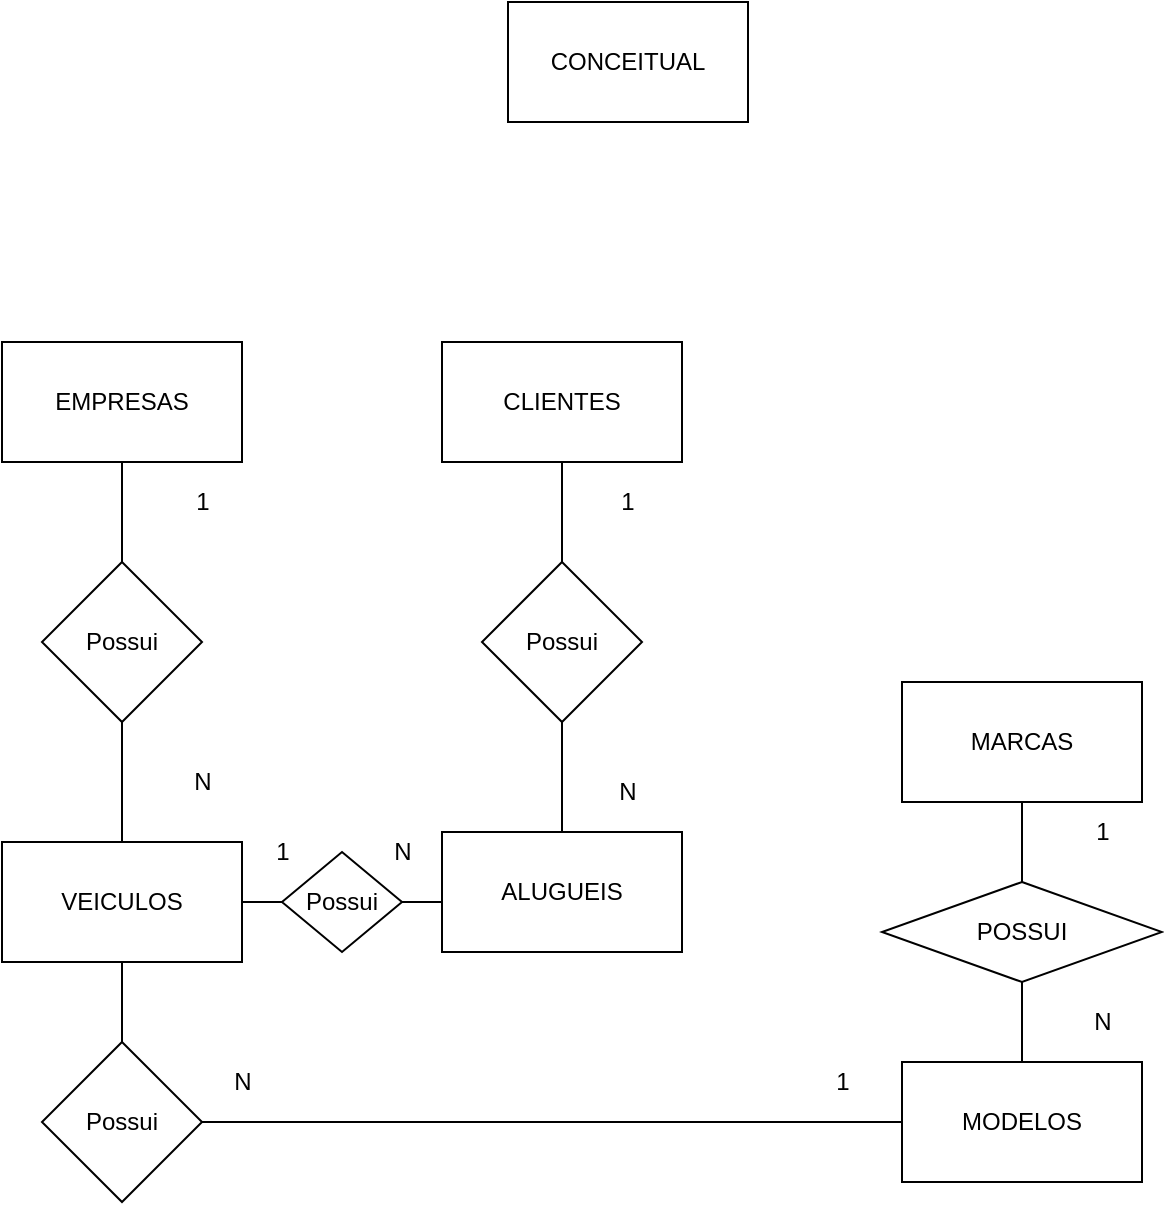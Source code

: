 <mxfile version="12.5.8" type="device"><diagram id="VU9nc5NVnCDGsmnsViU3" name="Page-1"><mxGraphModel dx="1038" dy="499" grid="1" gridSize="10" guides="1" tooltips="1" connect="1" arrows="1" fold="1" page="1" pageScale="1" pageWidth="827" pageHeight="1169" math="0" shadow="0"><root><mxCell id="0"/><mxCell id="1" parent="0"/><mxCell id="EENw3jIND6WXUVb7UTUx-1" value="EMPRESAS" style="rounded=0;whiteSpace=wrap;html=1;" parent="1" vertex="1"><mxGeometry x="100" y="230" width="120" height="60" as="geometry"/></mxCell><mxCell id="EENw3jIND6WXUVb7UTUx-4" value="" style="edgeStyle=orthogonalEdgeStyle;rounded=0;orthogonalLoop=1;jettySize=auto;html=1;strokeColor=#000000;endArrow=none;endFill=0;" parent="1" source="EENw3jIND6WXUVb7UTUx-5" target="EENw3jIND6WXUVb7UTUx-13" edge="1"><mxGeometry relative="1" as="geometry"/></mxCell><mxCell id="EENw3jIND6WXUVb7UTUx-58" style="edgeStyle=orthogonalEdgeStyle;rounded=0;orthogonalLoop=1;jettySize=auto;html=1;exitX=1;exitY=0.5;exitDx=0;exitDy=0;endArrow=none;endFill=0;" parent="1" source="EENw3jIND6WXUVb7UTUx-5" target="EENw3jIND6WXUVb7UTUx-53" edge="1"><mxGeometry relative="1" as="geometry"/></mxCell><mxCell id="EENw3jIND6WXUVb7UTUx-5" value="VEICULOS" style="rounded=0;whiteSpace=wrap;html=1;" parent="1" vertex="1"><mxGeometry x="100" y="480" width="120" height="60" as="geometry"/></mxCell><mxCell id="EENw3jIND6WXUVb7UTUx-6" value="" style="edgeStyle=orthogonalEdgeStyle;orthogonalLoop=1;jettySize=auto;html=1;strokeColor=#000000;rounded=0;endArrow=none;endFill=0;" parent="1" source="EENw3jIND6WXUVb7UTUx-8" target="EENw3jIND6WXUVb7UTUx-1" edge="1"><mxGeometry relative="1" as="geometry"/></mxCell><mxCell id="EENw3jIND6WXUVb7UTUx-7" value="" style="edgeStyle=orthogonalEdgeStyle;rounded=0;orthogonalLoop=1;jettySize=auto;html=1;endArrow=none;endFill=0;" parent="1" source="EENw3jIND6WXUVb7UTUx-8" target="EENw3jIND6WXUVb7UTUx-5" edge="1"><mxGeometry relative="1" as="geometry"/></mxCell><mxCell id="EENw3jIND6WXUVb7UTUx-8" value="Possui" style="rhombus;whiteSpace=wrap;html=1;" parent="1" vertex="1"><mxGeometry x="120" y="340" width="80" height="80" as="geometry"/></mxCell><mxCell id="EENw3jIND6WXUVb7UTUx-9" value="N" style="text;html=1;align=center;verticalAlign=middle;resizable=0;points=[];autosize=1;" parent="1" vertex="1"><mxGeometry x="190" y="440" width="20" height="20" as="geometry"/></mxCell><mxCell id="EENw3jIND6WXUVb7UTUx-10" value="1" style="text;html=1;align=center;verticalAlign=middle;resizable=0;points=[];autosize=1;" parent="1" vertex="1"><mxGeometry x="190" y="300" width="20" height="20" as="geometry"/></mxCell><mxCell id="EENw3jIND6WXUVb7UTUx-11" value="MODELOS" style="rounded=0;whiteSpace=wrap;html=1;" parent="1" vertex="1"><mxGeometry x="550" y="590" width="120" height="60" as="geometry"/></mxCell><mxCell id="EENw3jIND6WXUVb7UTUx-12" value="" style="rounded=0;orthogonalLoop=1;jettySize=auto;html=1;shadow=0;comic=0;jumpSize=6;endArrow=none;endFill=0;edgeStyle=orthogonalEdgeStyle;" parent="1" source="EENw3jIND6WXUVb7UTUx-13" target="EENw3jIND6WXUVb7UTUx-11" edge="1"><mxGeometry relative="1" as="geometry"/></mxCell><mxCell id="EENw3jIND6WXUVb7UTUx-13" value="Possui" style="rhombus;whiteSpace=wrap;html=1;" parent="1" vertex="1"><mxGeometry x="120" y="580" width="80" height="80" as="geometry"/></mxCell><mxCell id="EENw3jIND6WXUVb7UTUx-14" value="N" style="text;html=1;align=center;verticalAlign=middle;resizable=0;points=[];autosize=1;" parent="1" vertex="1"><mxGeometry x="210" y="590" width="20" height="20" as="geometry"/></mxCell><mxCell id="EENw3jIND6WXUVb7UTUx-15" value="1" style="text;html=1;align=center;verticalAlign=middle;resizable=0;points=[];autosize=1;" parent="1" vertex="1"><mxGeometry x="510" y="590" width="20" height="20" as="geometry"/></mxCell><mxCell id="EENw3jIND6WXUVb7UTUx-16" value="MARCAS" style="rounded=0;whiteSpace=wrap;html=1;" parent="1" vertex="1"><mxGeometry x="550" y="400" width="120" height="60" as="geometry"/></mxCell><mxCell id="EENw3jIND6WXUVb7UTUx-17" value="" style="edgeStyle=orthogonalEdgeStyle;rounded=0;comic=0;jumpSize=6;orthogonalLoop=1;jettySize=auto;html=1;shadow=0;endArrow=none;endFill=0;strokeColor=#000000;" parent="1" source="EENw3jIND6WXUVb7UTUx-19" target="EENw3jIND6WXUVb7UTUx-16" edge="1"><mxGeometry relative="1" as="geometry"/></mxCell><mxCell id="EENw3jIND6WXUVb7UTUx-18" value="" style="edgeStyle=orthogonalEdgeStyle;rounded=0;comic=0;jumpSize=6;orthogonalLoop=1;jettySize=auto;html=1;shadow=0;endArrow=none;endFill=0;strokeColor=#000000;" parent="1" source="EENw3jIND6WXUVb7UTUx-19" target="EENw3jIND6WXUVb7UTUx-11" edge="1"><mxGeometry relative="1" as="geometry"/></mxCell><mxCell id="EENw3jIND6WXUVb7UTUx-19" value="POSSUI" style="rhombus;whiteSpace=wrap;html=1;" parent="1" vertex="1"><mxGeometry x="540" y="500" width="140" height="50" as="geometry"/></mxCell><mxCell id="EENw3jIND6WXUVb7UTUx-20" value="1" style="text;html=1;align=center;verticalAlign=middle;resizable=0;points=[];autosize=1;" parent="1" vertex="1"><mxGeometry x="640" y="465" width="20" height="20" as="geometry"/></mxCell><mxCell id="EENw3jIND6WXUVb7UTUx-21" value="N" style="text;html=1;align=center;verticalAlign=middle;resizable=0;points=[];autosize=1;" parent="1" vertex="1"><mxGeometry x="640" y="560" width="20" height="20" as="geometry"/></mxCell><mxCell id="EENw3jIND6WXUVb7UTUx-38" value="CONCEITUAL" style="rounded=0;whiteSpace=wrap;html=1;" parent="1" vertex="1"><mxGeometry x="353" y="60" width="120" height="60" as="geometry"/></mxCell><mxCell id="EENw3jIND6WXUVb7UTUx-50" value="CLIENTES" style="rounded=0;whiteSpace=wrap;html=1;" parent="1" vertex="1"><mxGeometry x="320" y="230" width="120" height="60" as="geometry"/></mxCell><mxCell id="EENw3jIND6WXUVb7UTUx-55" value="" style="edgeStyle=orthogonalEdgeStyle;rounded=0;orthogonalLoop=1;jettySize=auto;html=1;endArrow=none;endFill=0;" parent="1" source="EENw3jIND6WXUVb7UTUx-52" target="EENw3jIND6WXUVb7UTUx-50" edge="1"><mxGeometry relative="1" as="geometry"/></mxCell><mxCell id="EENw3jIND6WXUVb7UTUx-56" value="" style="edgeStyle=orthogonalEdgeStyle;rounded=0;orthogonalLoop=1;jettySize=auto;html=1;endArrow=none;endFill=0;" parent="1" source="EENw3jIND6WXUVb7UTUx-52" target="EENw3jIND6WXUVb7UTUx-54" edge="1"><mxGeometry relative="1" as="geometry"/></mxCell><mxCell id="EENw3jIND6WXUVb7UTUx-52" value="Possui" style="rhombus;whiteSpace=wrap;html=1;" parent="1" vertex="1"><mxGeometry x="340" y="340" width="80" height="80" as="geometry"/></mxCell><mxCell id="EENw3jIND6WXUVb7UTUx-57" value="" style="edgeStyle=orthogonalEdgeStyle;rounded=0;orthogonalLoop=1;jettySize=auto;html=1;endArrow=none;endFill=0;" parent="1" source="EENw3jIND6WXUVb7UTUx-53" target="EENw3jIND6WXUVb7UTUx-54" edge="1"><mxGeometry relative="1" as="geometry"/></mxCell><mxCell id="EENw3jIND6WXUVb7UTUx-53" value="Possui" style="rhombus;whiteSpace=wrap;html=1;" parent="1" vertex="1"><mxGeometry x="240" y="485" width="60" height="50" as="geometry"/></mxCell><mxCell id="EENw3jIND6WXUVb7UTUx-54" value="&lt;font style=&quot;vertical-align: inherit&quot;&gt;&lt;font style=&quot;vertical-align: inherit&quot;&gt;ALUGUEIS&lt;/font&gt;&lt;/font&gt;" style="rounded=0;whiteSpace=wrap;html=1;" parent="1" vertex="1"><mxGeometry x="320" y="475" width="120" height="60" as="geometry"/></mxCell><mxCell id="EENw3jIND6WXUVb7UTUx-59" value="1" style="text;html=1;align=center;verticalAlign=middle;resizable=0;points=[];autosize=1;" parent="1" vertex="1"><mxGeometry x="230" y="475" width="20" height="20" as="geometry"/></mxCell><mxCell id="EENw3jIND6WXUVb7UTUx-60" value="1" style="text;html=1;strokeColor=none;fillColor=none;align=center;verticalAlign=middle;whiteSpace=wrap;rounded=0;" parent="1" vertex="1"><mxGeometry x="393" y="300" width="40" height="20" as="geometry"/></mxCell><mxCell id="EENw3jIND6WXUVb7UTUx-61" value="N" style="text;html=1;strokeColor=none;fillColor=none;align=center;verticalAlign=middle;whiteSpace=wrap;rounded=0;" parent="1" vertex="1"><mxGeometry x="393" y="445" width="40" height="20" as="geometry"/></mxCell><mxCell id="PmV7oTkXsPgOYrqZ2En5-1" value="&lt;font style=&quot;vertical-align: inherit&quot;&gt;&lt;font style=&quot;vertical-align: inherit&quot;&gt;N&lt;/font&gt;&lt;/font&gt;" style="text;html=1;align=center;verticalAlign=middle;resizable=0;points=[];autosize=1;" vertex="1" parent="1"><mxGeometry x="290" y="475" width="20" height="20" as="geometry"/></mxCell></root></mxGraphModel></diagram></mxfile>